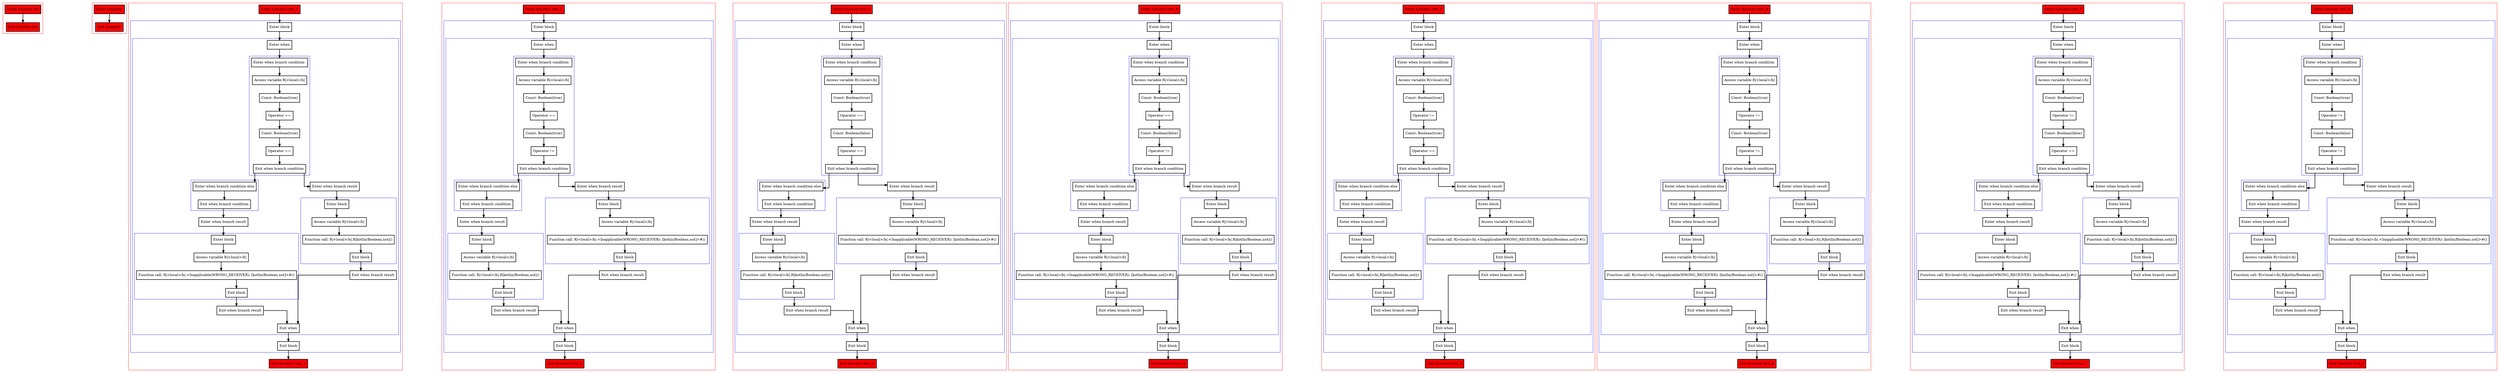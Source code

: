 digraph equalsToBoolean_kt {
  graph [splines=ortho nodesep=3]
  node [shape=box penwidth=2]
  edge [penwidth=2]

  subgraph cluster_0 {
    color=red
    0 [label="Enter function foo" style="filled" fillcolor=red];
    1 [label="Exit function foo" style="filled" fillcolor=red];
  }

  0 -> {1};

  subgraph cluster_1 {
    color=red
    2 [label="Enter property" style="filled" fillcolor=red];
    3 [label="Exit property" style="filled" fillcolor=red];
  }

  2 -> {3};

  subgraph cluster_2 {
    color=red
    4 [label="Enter function test_1" style="filled" fillcolor=red];
    subgraph cluster_3 {
      color=blue
      5 [label="Enter block"];
      subgraph cluster_4 {
        color=blue
        6 [label="Enter when"];
        subgraph cluster_5 {
          color=blue
          7 [label="Enter when branch condition "];
          8 [label="Access variable R|<local>/b|"];
          9 [label="Const: Boolean(true)"];
          10 [label="Operator =="];
          11 [label="Const: Boolean(true)"];
          12 [label="Operator =="];
          13 [label="Exit when branch condition"];
        }
        subgraph cluster_6 {
          color=blue
          14 [label="Enter when branch condition else"];
          15 [label="Exit when branch condition"];
        }
        16 [label="Enter when branch result"];
        subgraph cluster_7 {
          color=blue
          17 [label="Enter block"];
          18 [label="Access variable R|<local>/b|"];
          19 [label="Function call: R|<local>/b|.<Inapplicable(WRONG_RECEIVER): [kotlin/Boolean.not]>#()"];
          20 [label="Exit block"];
        }
        21 [label="Exit when branch result"];
        22 [label="Enter when branch result"];
        subgraph cluster_8 {
          color=blue
          23 [label="Enter block"];
          24 [label="Access variable R|<local>/b|"];
          25 [label="Function call: R|<local>/b|.R|kotlin/Boolean.not|()"];
          26 [label="Exit block"];
        }
        27 [label="Exit when branch result"];
        28 [label="Exit when"];
      }
      29 [label="Exit block"];
    }
    30 [label="Exit function test_1" style="filled" fillcolor=red];
  }

  4 -> {5};
  5 -> {6};
  6 -> {7};
  7 -> {8};
  8 -> {9};
  9 -> {10};
  10 -> {11};
  11 -> {12};
  12 -> {13};
  13 -> {22 14};
  14 -> {15};
  15 -> {16};
  16 -> {17};
  17 -> {18};
  18 -> {19};
  19 -> {20};
  20 -> {21};
  21 -> {28};
  22 -> {23};
  23 -> {24};
  24 -> {25};
  25 -> {26};
  26 -> {27};
  27 -> {28};
  28 -> {29};
  29 -> {30};

  subgraph cluster_9 {
    color=red
    31 [label="Enter function test_2" style="filled" fillcolor=red];
    subgraph cluster_10 {
      color=blue
      32 [label="Enter block"];
      subgraph cluster_11 {
        color=blue
        33 [label="Enter when"];
        subgraph cluster_12 {
          color=blue
          34 [label="Enter when branch condition "];
          35 [label="Access variable R|<local>/b|"];
          36 [label="Const: Boolean(true)"];
          37 [label="Operator =="];
          38 [label="Const: Boolean(true)"];
          39 [label="Operator !="];
          40 [label="Exit when branch condition"];
        }
        subgraph cluster_13 {
          color=blue
          41 [label="Enter when branch condition else"];
          42 [label="Exit when branch condition"];
        }
        43 [label="Enter when branch result"];
        subgraph cluster_14 {
          color=blue
          44 [label="Enter block"];
          45 [label="Access variable R|<local>/b|"];
          46 [label="Function call: R|<local>/b|.R|kotlin/Boolean.not|()"];
          47 [label="Exit block"];
        }
        48 [label="Exit when branch result"];
        49 [label="Enter when branch result"];
        subgraph cluster_15 {
          color=blue
          50 [label="Enter block"];
          51 [label="Access variable R|<local>/b|"];
          52 [label="Function call: R|<local>/b|.<Inapplicable(WRONG_RECEIVER): [kotlin/Boolean.not]>#()"];
          53 [label="Exit block"];
        }
        54 [label="Exit when branch result"];
        55 [label="Exit when"];
      }
      56 [label="Exit block"];
    }
    57 [label="Exit function test_2" style="filled" fillcolor=red];
  }

  31 -> {32};
  32 -> {33};
  33 -> {34};
  34 -> {35};
  35 -> {36};
  36 -> {37};
  37 -> {38};
  38 -> {39};
  39 -> {40};
  40 -> {49 41};
  41 -> {42};
  42 -> {43};
  43 -> {44};
  44 -> {45};
  45 -> {46};
  46 -> {47};
  47 -> {48};
  48 -> {55};
  49 -> {50};
  50 -> {51};
  51 -> {52};
  52 -> {53};
  53 -> {54};
  54 -> {55};
  55 -> {56};
  56 -> {57};

  subgraph cluster_16 {
    color=red
    58 [label="Enter function test_3" style="filled" fillcolor=red];
    subgraph cluster_17 {
      color=blue
      59 [label="Enter block"];
      subgraph cluster_18 {
        color=blue
        60 [label="Enter when"];
        subgraph cluster_19 {
          color=blue
          61 [label="Enter when branch condition "];
          62 [label="Access variable R|<local>/b|"];
          63 [label="Const: Boolean(true)"];
          64 [label="Operator =="];
          65 [label="Const: Boolean(false)"];
          66 [label="Operator =="];
          67 [label="Exit when branch condition"];
        }
        subgraph cluster_20 {
          color=blue
          68 [label="Enter when branch condition else"];
          69 [label="Exit when branch condition"];
        }
        70 [label="Enter when branch result"];
        subgraph cluster_21 {
          color=blue
          71 [label="Enter block"];
          72 [label="Access variable R|<local>/b|"];
          73 [label="Function call: R|<local>/b|.R|kotlin/Boolean.not|()"];
          74 [label="Exit block"];
        }
        75 [label="Exit when branch result"];
        76 [label="Enter when branch result"];
        subgraph cluster_22 {
          color=blue
          77 [label="Enter block"];
          78 [label="Access variable R|<local>/b|"];
          79 [label="Function call: R|<local>/b|.<Inapplicable(WRONG_RECEIVER): [kotlin/Boolean.not]>#()"];
          80 [label="Exit block"];
        }
        81 [label="Exit when branch result"];
        82 [label="Exit when"];
      }
      83 [label="Exit block"];
    }
    84 [label="Exit function test_3" style="filled" fillcolor=red];
  }

  58 -> {59};
  59 -> {60};
  60 -> {61};
  61 -> {62};
  62 -> {63};
  63 -> {64};
  64 -> {65};
  65 -> {66};
  66 -> {67};
  67 -> {76 68};
  68 -> {69};
  69 -> {70};
  70 -> {71};
  71 -> {72};
  72 -> {73};
  73 -> {74};
  74 -> {75};
  75 -> {82};
  76 -> {77};
  77 -> {78};
  78 -> {79};
  79 -> {80};
  80 -> {81};
  81 -> {82};
  82 -> {83};
  83 -> {84};

  subgraph cluster_23 {
    color=red
    85 [label="Enter function test_4" style="filled" fillcolor=red];
    subgraph cluster_24 {
      color=blue
      86 [label="Enter block"];
      subgraph cluster_25 {
        color=blue
        87 [label="Enter when"];
        subgraph cluster_26 {
          color=blue
          88 [label="Enter when branch condition "];
          89 [label="Access variable R|<local>/b|"];
          90 [label="Const: Boolean(true)"];
          91 [label="Operator =="];
          92 [label="Const: Boolean(false)"];
          93 [label="Operator !="];
          94 [label="Exit when branch condition"];
        }
        subgraph cluster_27 {
          color=blue
          95 [label="Enter when branch condition else"];
          96 [label="Exit when branch condition"];
        }
        97 [label="Enter when branch result"];
        subgraph cluster_28 {
          color=blue
          98 [label="Enter block"];
          99 [label="Access variable R|<local>/b|"];
          100 [label="Function call: R|<local>/b|.<Inapplicable(WRONG_RECEIVER): [kotlin/Boolean.not]>#()"];
          101 [label="Exit block"];
        }
        102 [label="Exit when branch result"];
        103 [label="Enter when branch result"];
        subgraph cluster_29 {
          color=blue
          104 [label="Enter block"];
          105 [label="Access variable R|<local>/b|"];
          106 [label="Function call: R|<local>/b|.R|kotlin/Boolean.not|()"];
          107 [label="Exit block"];
        }
        108 [label="Exit when branch result"];
        109 [label="Exit when"];
      }
      110 [label="Exit block"];
    }
    111 [label="Exit function test_4" style="filled" fillcolor=red];
  }

  85 -> {86};
  86 -> {87};
  87 -> {88};
  88 -> {89};
  89 -> {90};
  90 -> {91};
  91 -> {92};
  92 -> {93};
  93 -> {94};
  94 -> {103 95};
  95 -> {96};
  96 -> {97};
  97 -> {98};
  98 -> {99};
  99 -> {100};
  100 -> {101};
  101 -> {102};
  102 -> {109};
  103 -> {104};
  104 -> {105};
  105 -> {106};
  106 -> {107};
  107 -> {108};
  108 -> {109};
  109 -> {110};
  110 -> {111};

  subgraph cluster_30 {
    color=red
    112 [label="Enter function test_5" style="filled" fillcolor=red];
    subgraph cluster_31 {
      color=blue
      113 [label="Enter block"];
      subgraph cluster_32 {
        color=blue
        114 [label="Enter when"];
        subgraph cluster_33 {
          color=blue
          115 [label="Enter when branch condition "];
          116 [label="Access variable R|<local>/b|"];
          117 [label="Const: Boolean(true)"];
          118 [label="Operator !="];
          119 [label="Const: Boolean(true)"];
          120 [label="Operator =="];
          121 [label="Exit when branch condition"];
        }
        subgraph cluster_34 {
          color=blue
          122 [label="Enter when branch condition else"];
          123 [label="Exit when branch condition"];
        }
        124 [label="Enter when branch result"];
        subgraph cluster_35 {
          color=blue
          125 [label="Enter block"];
          126 [label="Access variable R|<local>/b|"];
          127 [label="Function call: R|<local>/b|.R|kotlin/Boolean.not|()"];
          128 [label="Exit block"];
        }
        129 [label="Exit when branch result"];
        130 [label="Enter when branch result"];
        subgraph cluster_36 {
          color=blue
          131 [label="Enter block"];
          132 [label="Access variable R|<local>/b|"];
          133 [label="Function call: R|<local>/b|.<Inapplicable(WRONG_RECEIVER): [kotlin/Boolean.not]>#()"];
          134 [label="Exit block"];
        }
        135 [label="Exit when branch result"];
        136 [label="Exit when"];
      }
      137 [label="Exit block"];
    }
    138 [label="Exit function test_5" style="filled" fillcolor=red];
  }

  112 -> {113};
  113 -> {114};
  114 -> {115};
  115 -> {116};
  116 -> {117};
  117 -> {118};
  118 -> {119};
  119 -> {120};
  120 -> {121};
  121 -> {130 122};
  122 -> {123};
  123 -> {124};
  124 -> {125};
  125 -> {126};
  126 -> {127};
  127 -> {128};
  128 -> {129};
  129 -> {136};
  130 -> {131};
  131 -> {132};
  132 -> {133};
  133 -> {134};
  134 -> {135};
  135 -> {136};
  136 -> {137};
  137 -> {138};

  subgraph cluster_37 {
    color=red
    139 [label="Enter function test_6" style="filled" fillcolor=red];
    subgraph cluster_38 {
      color=blue
      140 [label="Enter block"];
      subgraph cluster_39 {
        color=blue
        141 [label="Enter when"];
        subgraph cluster_40 {
          color=blue
          142 [label="Enter when branch condition "];
          143 [label="Access variable R|<local>/b|"];
          144 [label="Const: Boolean(true)"];
          145 [label="Operator !="];
          146 [label="Const: Boolean(true)"];
          147 [label="Operator !="];
          148 [label="Exit when branch condition"];
        }
        subgraph cluster_41 {
          color=blue
          149 [label="Enter when branch condition else"];
          150 [label="Exit when branch condition"];
        }
        151 [label="Enter when branch result"];
        subgraph cluster_42 {
          color=blue
          152 [label="Enter block"];
          153 [label="Access variable R|<local>/b|"];
          154 [label="Function call: R|<local>/b|.<Inapplicable(WRONG_RECEIVER): [kotlin/Boolean.not]>#()"];
          155 [label="Exit block"];
        }
        156 [label="Exit when branch result"];
        157 [label="Enter when branch result"];
        subgraph cluster_43 {
          color=blue
          158 [label="Enter block"];
          159 [label="Access variable R|<local>/b|"];
          160 [label="Function call: R|<local>/b|.R|kotlin/Boolean.not|()"];
          161 [label="Exit block"];
        }
        162 [label="Exit when branch result"];
        163 [label="Exit when"];
      }
      164 [label="Exit block"];
    }
    165 [label="Exit function test_6" style="filled" fillcolor=red];
  }

  139 -> {140};
  140 -> {141};
  141 -> {142};
  142 -> {143};
  143 -> {144};
  144 -> {145};
  145 -> {146};
  146 -> {147};
  147 -> {148};
  148 -> {157 149};
  149 -> {150};
  150 -> {151};
  151 -> {152};
  152 -> {153};
  153 -> {154};
  154 -> {155};
  155 -> {156};
  156 -> {163};
  157 -> {158};
  158 -> {159};
  159 -> {160};
  160 -> {161};
  161 -> {162};
  162 -> {163};
  163 -> {164};
  164 -> {165};

  subgraph cluster_44 {
    color=red
    166 [label="Enter function test_7" style="filled" fillcolor=red];
    subgraph cluster_45 {
      color=blue
      167 [label="Enter block"];
      subgraph cluster_46 {
        color=blue
        168 [label="Enter when"];
        subgraph cluster_47 {
          color=blue
          169 [label="Enter when branch condition "];
          170 [label="Access variable R|<local>/b|"];
          171 [label="Const: Boolean(true)"];
          172 [label="Operator !="];
          173 [label="Const: Boolean(false)"];
          174 [label="Operator =="];
          175 [label="Exit when branch condition"];
        }
        subgraph cluster_48 {
          color=blue
          176 [label="Enter when branch condition else"];
          177 [label="Exit when branch condition"];
        }
        178 [label="Enter when branch result"];
        subgraph cluster_49 {
          color=blue
          179 [label="Enter block"];
          180 [label="Access variable R|<local>/b|"];
          181 [label="Function call: R|<local>/b|.<Inapplicable(WRONG_RECEIVER): [kotlin/Boolean.not]>#()"];
          182 [label="Exit block"];
        }
        183 [label="Exit when branch result"];
        184 [label="Enter when branch result"];
        subgraph cluster_50 {
          color=blue
          185 [label="Enter block"];
          186 [label="Access variable R|<local>/b|"];
          187 [label="Function call: R|<local>/b|.R|kotlin/Boolean.not|()"];
          188 [label="Exit block"];
        }
        189 [label="Exit when branch result"];
        190 [label="Exit when"];
      }
      191 [label="Exit block"];
    }
    192 [label="Exit function test_7" style="filled" fillcolor=red];
  }

  166 -> {167};
  167 -> {168};
  168 -> {169};
  169 -> {170};
  170 -> {171};
  171 -> {172};
  172 -> {173};
  173 -> {174};
  174 -> {175};
  175 -> {184 176};
  176 -> {177};
  177 -> {178};
  178 -> {179};
  179 -> {180};
  180 -> {181};
  181 -> {182};
  182 -> {183};
  183 -> {190};
  184 -> {185};
  185 -> {186};
  186 -> {187};
  187 -> {188};
  188 -> {189};
  189 -> {190};
  190 -> {191};
  191 -> {192};

  subgraph cluster_51 {
    color=red
    193 [label="Enter function test_8" style="filled" fillcolor=red];
    subgraph cluster_52 {
      color=blue
      194 [label="Enter block"];
      subgraph cluster_53 {
        color=blue
        195 [label="Enter when"];
        subgraph cluster_54 {
          color=blue
          196 [label="Enter when branch condition "];
          197 [label="Access variable R|<local>/b|"];
          198 [label="Const: Boolean(true)"];
          199 [label="Operator !="];
          200 [label="Const: Boolean(false)"];
          201 [label="Operator !="];
          202 [label="Exit when branch condition"];
        }
        subgraph cluster_55 {
          color=blue
          203 [label="Enter when branch condition else"];
          204 [label="Exit when branch condition"];
        }
        205 [label="Enter when branch result"];
        subgraph cluster_56 {
          color=blue
          206 [label="Enter block"];
          207 [label="Access variable R|<local>/b|"];
          208 [label="Function call: R|<local>/b|.R|kotlin/Boolean.not|()"];
          209 [label="Exit block"];
        }
        210 [label="Exit when branch result"];
        211 [label="Enter when branch result"];
        subgraph cluster_57 {
          color=blue
          212 [label="Enter block"];
          213 [label="Access variable R|<local>/b|"];
          214 [label="Function call: R|<local>/b|.<Inapplicable(WRONG_RECEIVER): [kotlin/Boolean.not]>#()"];
          215 [label="Exit block"];
        }
        216 [label="Exit when branch result"];
        217 [label="Exit when"];
      }
      218 [label="Exit block"];
    }
    219 [label="Exit function test_8" style="filled" fillcolor=red];
  }

  193 -> {194};
  194 -> {195};
  195 -> {196};
  196 -> {197};
  197 -> {198};
  198 -> {199};
  199 -> {200};
  200 -> {201};
  201 -> {202};
  202 -> {211 203};
  203 -> {204};
  204 -> {205};
  205 -> {206};
  206 -> {207};
  207 -> {208};
  208 -> {209};
  209 -> {210};
  210 -> {217};
  211 -> {212};
  212 -> {213};
  213 -> {214};
  214 -> {215};
  215 -> {216};
  216 -> {217};
  217 -> {218};
  218 -> {219};

}
